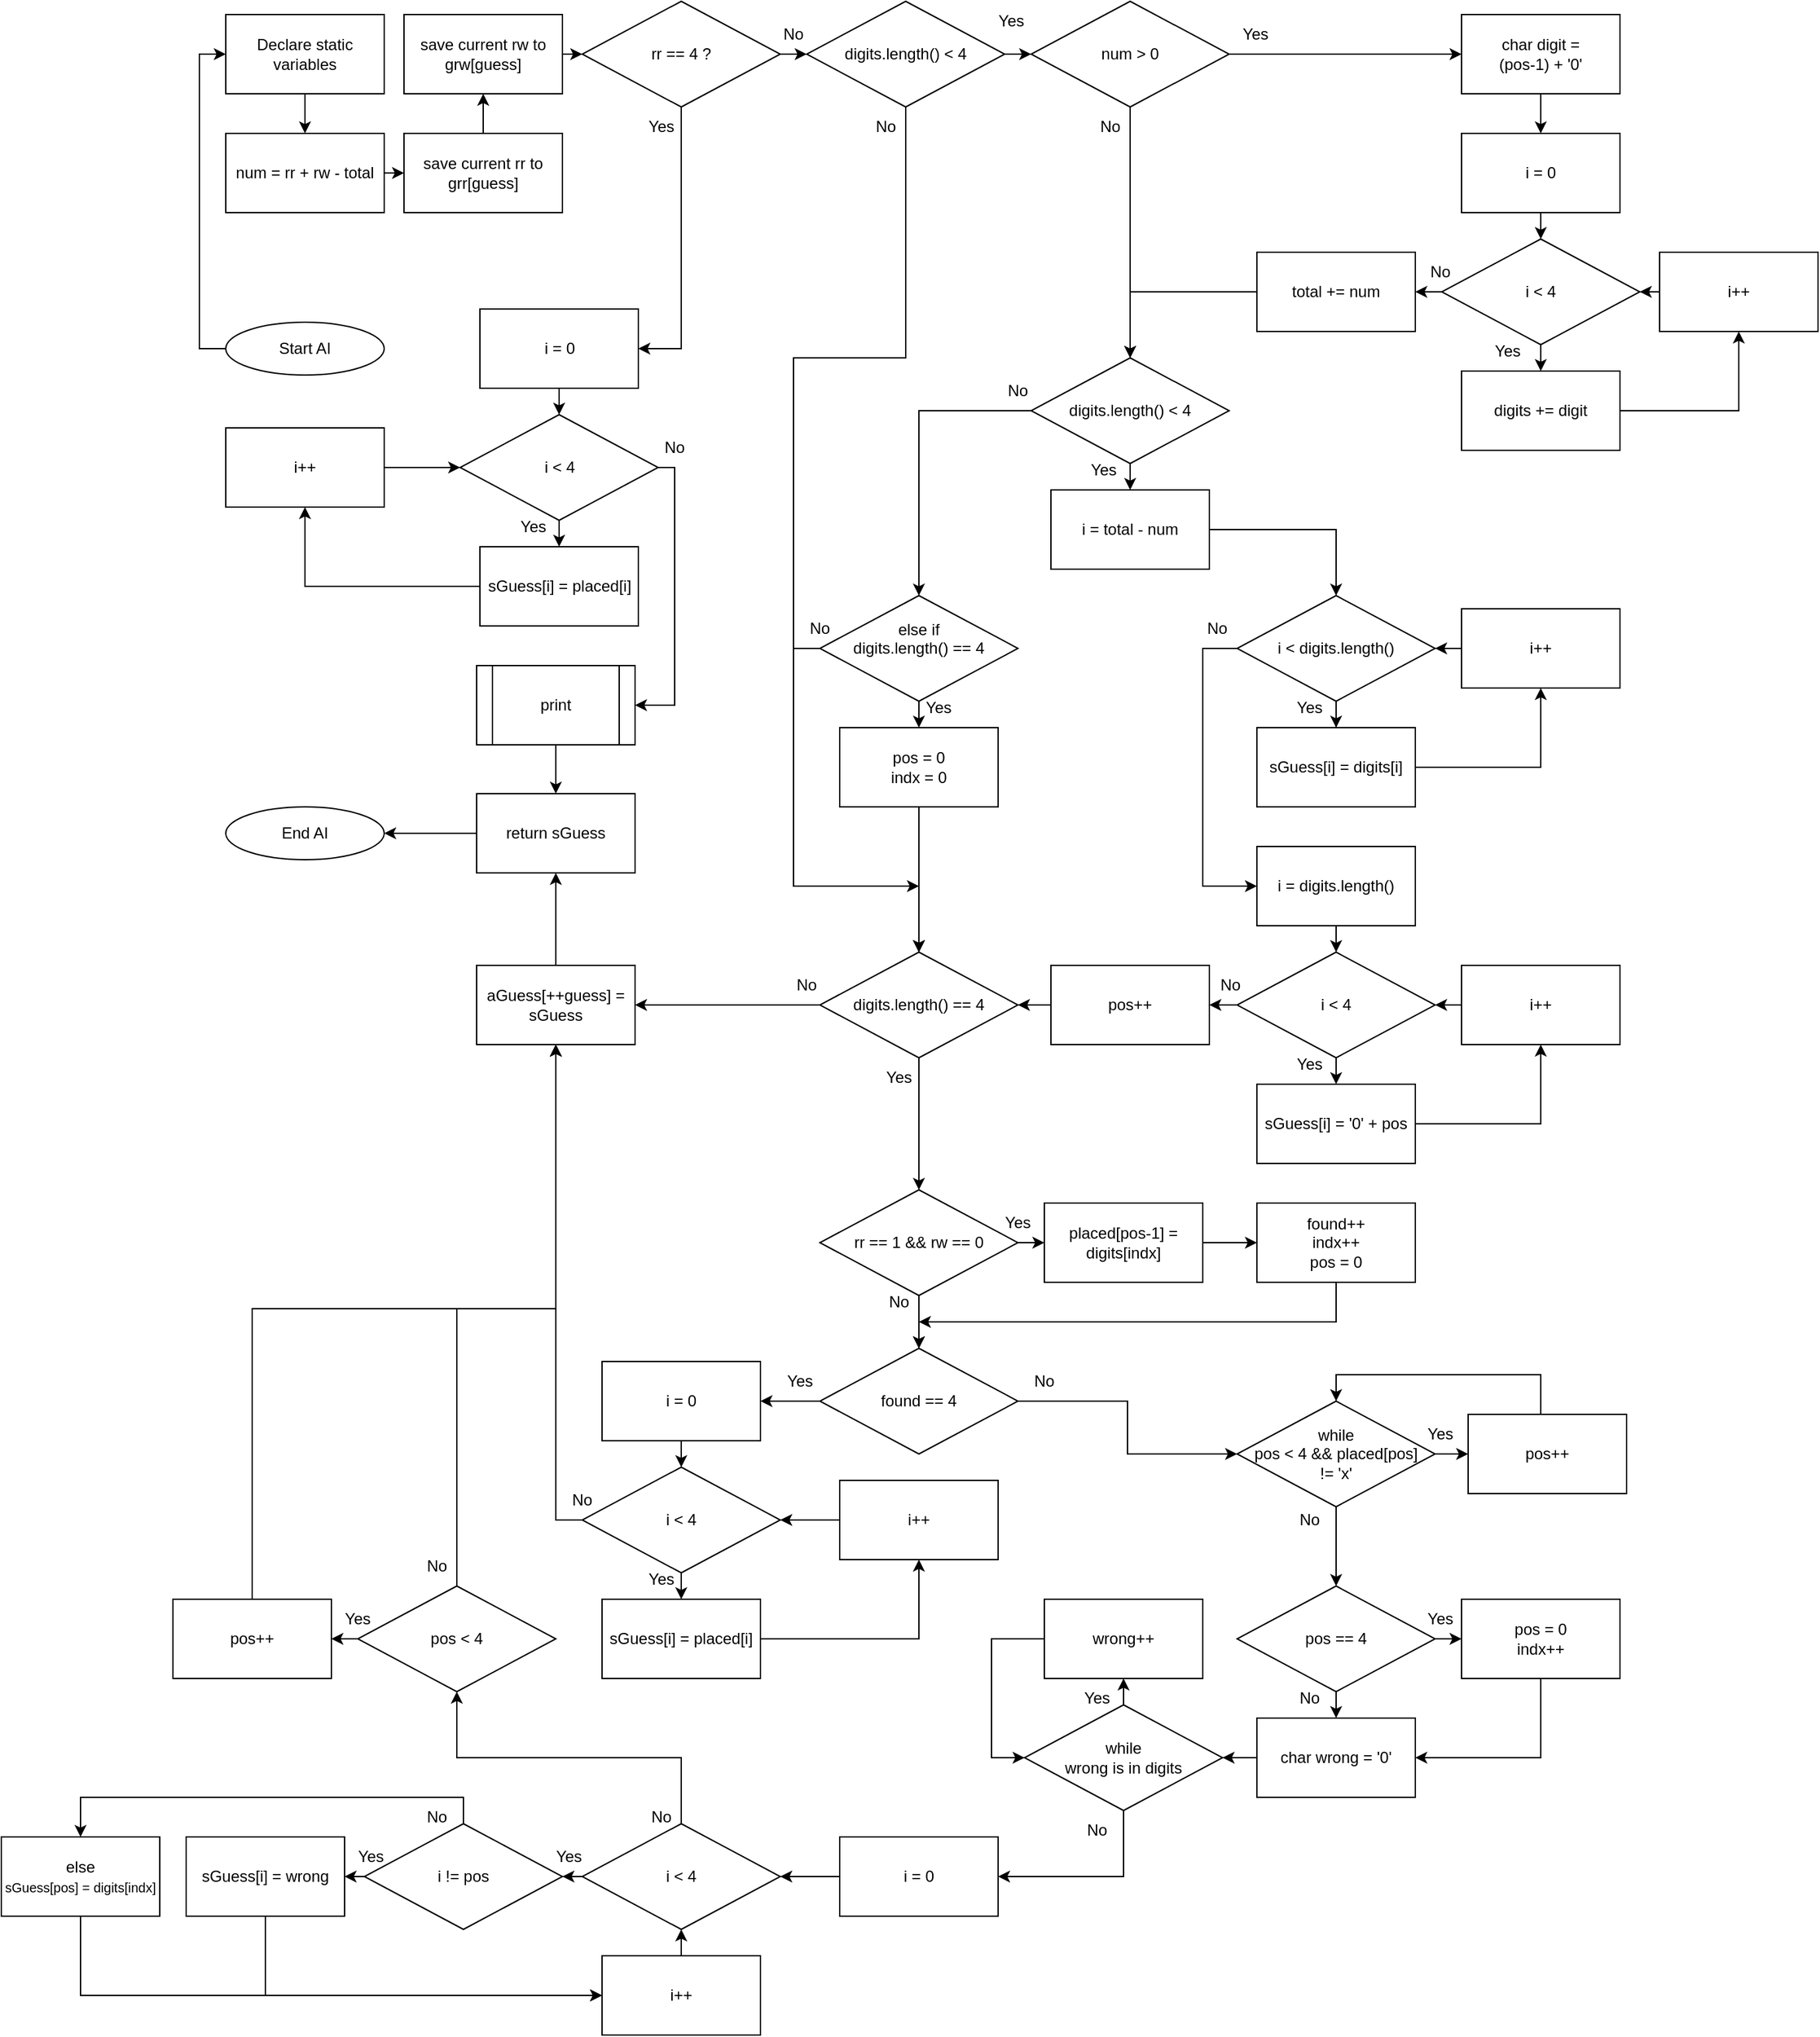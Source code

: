 <mxfile version="25.0.3">
  <diagram name="Page-1" id="b9E7jpier7gAhjvjJ9WV">
    <mxGraphModel dx="-1726" dy="1838" grid="1" gridSize="10" guides="1" tooltips="1" connect="1" arrows="1" fold="1" page="1" pageScale="1" pageWidth="850" pageHeight="1100" math="0" shadow="0">
      <root>
        <mxCell id="0" />
        <mxCell id="1" parent="0" />
        <mxCell id="MZrcCQdvljvRuOeF0CK3-1" value="" style="group" vertex="1" connectable="0" parent="1">
          <mxGeometry x="3430" y="-1070" width="1376" height="1540" as="geometry" />
        </mxCell>
        <mxCell id="MZrcCQdvljvRuOeF0CK3-2" style="edgeStyle=orthogonalEdgeStyle;rounded=0;orthogonalLoop=1;jettySize=auto;html=1;exitX=0.5;exitY=0;exitDx=0;exitDy=0;entryX=0.5;entryY=1;entryDx=0;entryDy=0;" edge="1" parent="MZrcCQdvljvRuOeF0CK3-1" source="MZrcCQdvljvRuOeF0CK3-3" target="MZrcCQdvljvRuOeF0CK3-19">
          <mxGeometry relative="1" as="geometry" />
        </mxCell>
        <mxCell id="MZrcCQdvljvRuOeF0CK3-3" value="save current rr to grr[guess]" style="rounded=0;whiteSpace=wrap;html=1;container=0;" vertex="1" parent="MZrcCQdvljvRuOeF0CK3-1">
          <mxGeometry x="305" y="100" width="120" height="60" as="geometry" />
        </mxCell>
        <mxCell id="MZrcCQdvljvRuOeF0CK3-4" style="edgeStyle=orthogonalEdgeStyle;rounded=0;orthogonalLoop=1;jettySize=auto;html=1;exitX=0;exitY=0.5;exitDx=0;exitDy=0;entryX=0;entryY=0.5;entryDx=0;entryDy=0;" edge="1" parent="MZrcCQdvljvRuOeF0CK3-1" source="MZrcCQdvljvRuOeF0CK3-5" target="MZrcCQdvljvRuOeF0CK3-7">
          <mxGeometry relative="1" as="geometry" />
        </mxCell>
        <mxCell id="MZrcCQdvljvRuOeF0CK3-5" value="Start AI" style="ellipse;whiteSpace=wrap;html=1;" vertex="1" parent="MZrcCQdvljvRuOeF0CK3-1">
          <mxGeometry x="170" y="243" width="120" height="40" as="geometry" />
        </mxCell>
        <mxCell id="MZrcCQdvljvRuOeF0CK3-6" style="edgeStyle=orthogonalEdgeStyle;rounded=0;orthogonalLoop=1;jettySize=auto;html=1;exitX=0.5;exitY=1;exitDx=0;exitDy=0;entryX=0.5;entryY=0;entryDx=0;entryDy=0;" edge="1" parent="MZrcCQdvljvRuOeF0CK3-1" source="MZrcCQdvljvRuOeF0CK3-7" target="MZrcCQdvljvRuOeF0CK3-33">
          <mxGeometry relative="1" as="geometry" />
        </mxCell>
        <mxCell id="MZrcCQdvljvRuOeF0CK3-7" value="Declare static variables" style="rounded=0;whiteSpace=wrap;html=1;container=0;" vertex="1" parent="MZrcCQdvljvRuOeF0CK3-1">
          <mxGeometry x="170" y="10" width="120" height="60" as="geometry" />
        </mxCell>
        <mxCell id="MZrcCQdvljvRuOeF0CK3-8" style="edgeStyle=orthogonalEdgeStyle;rounded=0;orthogonalLoop=1;jettySize=auto;html=1;exitX=1;exitY=0.5;exitDx=0;exitDy=0;entryX=0;entryY=0.5;entryDx=0;entryDy=0;" edge="1" parent="MZrcCQdvljvRuOeF0CK3-1" source="MZrcCQdvljvRuOeF0CK3-10" target="MZrcCQdvljvRuOeF0CK3-28">
          <mxGeometry relative="1" as="geometry" />
        </mxCell>
        <mxCell id="MZrcCQdvljvRuOeF0CK3-9" style="edgeStyle=orthogonalEdgeStyle;rounded=0;orthogonalLoop=1;jettySize=auto;html=1;exitX=0.5;exitY=1;exitDx=0;exitDy=0;entryX=1;entryY=0.5;entryDx=0;entryDy=0;" edge="1" parent="MZrcCQdvljvRuOeF0CK3-1" source="MZrcCQdvljvRuOeF0CK3-10" target="MZrcCQdvljvRuOeF0CK3-14">
          <mxGeometry relative="1" as="geometry" />
        </mxCell>
        <mxCell id="MZrcCQdvljvRuOeF0CK3-10" value="rr == 4 ?" style="rhombus;whiteSpace=wrap;html=1;" vertex="1" parent="MZrcCQdvljvRuOeF0CK3-1">
          <mxGeometry x="440" width="150" height="80" as="geometry" />
        </mxCell>
        <mxCell id="MZrcCQdvljvRuOeF0CK3-11" style="edgeStyle=orthogonalEdgeStyle;rounded=0;orthogonalLoop=1;jettySize=auto;html=1;exitX=1;exitY=0.5;exitDx=0;exitDy=0;entryX=0;entryY=0.5;entryDx=0;entryDy=0;" edge="1" parent="MZrcCQdvljvRuOeF0CK3-1" source="MZrcCQdvljvRuOeF0CK3-12" target="MZrcCQdvljvRuOeF0CK3-17">
          <mxGeometry relative="1" as="geometry" />
        </mxCell>
        <mxCell id="MZrcCQdvljvRuOeF0CK3-12" value="i++" style="rounded=0;whiteSpace=wrap;html=1;container=0;" vertex="1" parent="MZrcCQdvljvRuOeF0CK3-1">
          <mxGeometry x="170" y="323" width="120" height="60" as="geometry" />
        </mxCell>
        <mxCell id="MZrcCQdvljvRuOeF0CK3-13" style="edgeStyle=orthogonalEdgeStyle;rounded=0;orthogonalLoop=1;jettySize=auto;html=1;exitX=0.5;exitY=1;exitDx=0;exitDy=0;entryX=0.5;entryY=0;entryDx=0;entryDy=0;" edge="1" parent="MZrcCQdvljvRuOeF0CK3-1" source="MZrcCQdvljvRuOeF0CK3-14" target="MZrcCQdvljvRuOeF0CK3-17">
          <mxGeometry relative="1" as="geometry" />
        </mxCell>
        <mxCell id="MZrcCQdvljvRuOeF0CK3-14" value="i = 0" style="rounded=0;whiteSpace=wrap;html=1;container=0;" vertex="1" parent="MZrcCQdvljvRuOeF0CK3-1">
          <mxGeometry x="362.5" y="233" width="120" height="60" as="geometry" />
        </mxCell>
        <mxCell id="MZrcCQdvljvRuOeF0CK3-15" style="edgeStyle=orthogonalEdgeStyle;rounded=0;orthogonalLoop=1;jettySize=auto;html=1;exitX=0.5;exitY=1;exitDx=0;exitDy=0;entryX=0.5;entryY=0;entryDx=0;entryDy=0;" edge="1" parent="MZrcCQdvljvRuOeF0CK3-1" source="MZrcCQdvljvRuOeF0CK3-17" target="MZrcCQdvljvRuOeF0CK3-21">
          <mxGeometry relative="1" as="geometry" />
        </mxCell>
        <mxCell id="MZrcCQdvljvRuOeF0CK3-16" style="edgeStyle=orthogonalEdgeStyle;rounded=0;orthogonalLoop=1;jettySize=auto;html=1;exitX=1;exitY=0.5;exitDx=0;exitDy=0;entryX=1;entryY=0.5;entryDx=0;entryDy=0;" edge="1" parent="MZrcCQdvljvRuOeF0CK3-1" source="MZrcCQdvljvRuOeF0CK3-17" target="MZrcCQdvljvRuOeF0CK3-23">
          <mxGeometry relative="1" as="geometry">
            <Array as="points">
              <mxPoint x="510" y="353" />
              <mxPoint x="510" y="533" />
            </Array>
          </mxGeometry>
        </mxCell>
        <mxCell id="MZrcCQdvljvRuOeF0CK3-17" value="i &amp;lt; 4" style="rhombus;whiteSpace=wrap;html=1;" vertex="1" parent="MZrcCQdvljvRuOeF0CK3-1">
          <mxGeometry x="347.5" y="313" width="150" height="80" as="geometry" />
        </mxCell>
        <mxCell id="MZrcCQdvljvRuOeF0CK3-18" style="edgeStyle=orthogonalEdgeStyle;rounded=0;orthogonalLoop=1;jettySize=auto;html=1;exitX=1;exitY=0.5;exitDx=0;exitDy=0;entryX=0;entryY=0.5;entryDx=0;entryDy=0;" edge="1" parent="MZrcCQdvljvRuOeF0CK3-1" source="MZrcCQdvljvRuOeF0CK3-19" target="MZrcCQdvljvRuOeF0CK3-10">
          <mxGeometry relative="1" as="geometry" />
        </mxCell>
        <mxCell id="MZrcCQdvljvRuOeF0CK3-19" value="save current rw to grw[guess]" style="rounded=0;whiteSpace=wrap;html=1;container=0;" vertex="1" parent="MZrcCQdvljvRuOeF0CK3-1">
          <mxGeometry x="305" y="10" width="120" height="60" as="geometry" />
        </mxCell>
        <mxCell id="MZrcCQdvljvRuOeF0CK3-20" style="edgeStyle=orthogonalEdgeStyle;rounded=0;orthogonalLoop=1;jettySize=auto;html=1;exitX=0;exitY=0.5;exitDx=0;exitDy=0;entryX=0.5;entryY=1;entryDx=0;entryDy=0;" edge="1" parent="MZrcCQdvljvRuOeF0CK3-1" source="MZrcCQdvljvRuOeF0CK3-21" target="MZrcCQdvljvRuOeF0CK3-12">
          <mxGeometry relative="1" as="geometry" />
        </mxCell>
        <mxCell id="MZrcCQdvljvRuOeF0CK3-21" value="sGuess[i] = placed[i]" style="rounded=0;whiteSpace=wrap;html=1;container=0;" vertex="1" parent="MZrcCQdvljvRuOeF0CK3-1">
          <mxGeometry x="362.5" y="413" width="120" height="60" as="geometry" />
        </mxCell>
        <mxCell id="MZrcCQdvljvRuOeF0CK3-22" style="edgeStyle=orthogonalEdgeStyle;rounded=0;orthogonalLoop=1;jettySize=auto;html=1;exitX=0.5;exitY=1;exitDx=0;exitDy=0;entryX=0.5;entryY=0;entryDx=0;entryDy=0;" edge="1" parent="MZrcCQdvljvRuOeF0CK3-1" source="MZrcCQdvljvRuOeF0CK3-23" target="MZrcCQdvljvRuOeF0CK3-25">
          <mxGeometry relative="1" as="geometry" />
        </mxCell>
        <mxCell id="MZrcCQdvljvRuOeF0CK3-23" value="print" style="shape=process;whiteSpace=wrap;html=1;backgroundOutline=1;" vertex="1" parent="MZrcCQdvljvRuOeF0CK3-1">
          <mxGeometry x="360" y="503" width="120" height="60" as="geometry" />
        </mxCell>
        <mxCell id="MZrcCQdvljvRuOeF0CK3-24" style="edgeStyle=orthogonalEdgeStyle;rounded=0;orthogonalLoop=1;jettySize=auto;html=1;exitX=0;exitY=0.5;exitDx=0;exitDy=0;entryX=1;entryY=0.5;entryDx=0;entryDy=0;" edge="1" parent="MZrcCQdvljvRuOeF0CK3-1" source="MZrcCQdvljvRuOeF0CK3-25" target="MZrcCQdvljvRuOeF0CK3-145">
          <mxGeometry relative="1" as="geometry" />
        </mxCell>
        <mxCell id="MZrcCQdvljvRuOeF0CK3-25" value="return sGuess" style="rounded=0;whiteSpace=wrap;html=1;container=0;" vertex="1" parent="MZrcCQdvljvRuOeF0CK3-1">
          <mxGeometry x="360" y="600" width="120" height="60" as="geometry" />
        </mxCell>
        <mxCell id="MZrcCQdvljvRuOeF0CK3-26" style="edgeStyle=orthogonalEdgeStyle;rounded=0;orthogonalLoop=1;jettySize=auto;html=1;exitX=1;exitY=0.5;exitDx=0;exitDy=0;entryX=0;entryY=0.5;entryDx=0;entryDy=0;" edge="1" parent="MZrcCQdvljvRuOeF0CK3-1" source="MZrcCQdvljvRuOeF0CK3-28" target="MZrcCQdvljvRuOeF0CK3-31">
          <mxGeometry relative="1" as="geometry" />
        </mxCell>
        <mxCell id="MZrcCQdvljvRuOeF0CK3-27" style="edgeStyle=orthogonalEdgeStyle;rounded=0;orthogonalLoop=1;jettySize=auto;html=1;exitX=0.5;exitY=1;exitDx=0;exitDy=0;entryX=0.5;entryY=0;entryDx=0;entryDy=0;" edge="1" parent="MZrcCQdvljvRuOeF0CK3-1" source="MZrcCQdvljvRuOeF0CK3-28" target="MZrcCQdvljvRuOeF0CK3-47">
          <mxGeometry relative="1" as="geometry">
            <mxPoint x="700" y="670" as="targetPoint" />
            <Array as="points">
              <mxPoint x="685" y="270" />
              <mxPoint x="600" y="270" />
              <mxPoint x="600" y="670" />
              <mxPoint x="695" y="670" />
            </Array>
          </mxGeometry>
        </mxCell>
        <mxCell id="MZrcCQdvljvRuOeF0CK3-28" value="&lt;span style=&quot;background-color: initial;&quot;&gt;digits.length() &amp;lt; 4&lt;/span&gt;" style="rhombus;whiteSpace=wrap;html=1;" vertex="1" parent="MZrcCQdvljvRuOeF0CK3-1">
          <mxGeometry x="610" width="150" height="80" as="geometry" />
        </mxCell>
        <mxCell id="MZrcCQdvljvRuOeF0CK3-29" style="edgeStyle=orthogonalEdgeStyle;rounded=0;orthogonalLoop=1;jettySize=auto;html=1;exitX=1;exitY=0.5;exitDx=0;exitDy=0;entryX=0;entryY=0.5;entryDx=0;entryDy=0;" edge="1" parent="MZrcCQdvljvRuOeF0CK3-1" source="MZrcCQdvljvRuOeF0CK3-31" target="MZrcCQdvljvRuOeF0CK3-35">
          <mxGeometry relative="1" as="geometry" />
        </mxCell>
        <mxCell id="MZrcCQdvljvRuOeF0CK3-30" style="edgeStyle=orthogonalEdgeStyle;rounded=0;orthogonalLoop=1;jettySize=auto;html=1;exitX=0.5;exitY=1;exitDx=0;exitDy=0;" edge="1" parent="MZrcCQdvljvRuOeF0CK3-1" source="MZrcCQdvljvRuOeF0CK3-31">
          <mxGeometry relative="1" as="geometry">
            <mxPoint x="855" y="270" as="targetPoint" />
          </mxGeometry>
        </mxCell>
        <mxCell id="MZrcCQdvljvRuOeF0CK3-31" value="&lt;span style=&quot;background-color: initial;&quot;&gt;num &amp;gt; 0&lt;/span&gt;" style="rhombus;whiteSpace=wrap;html=1;" vertex="1" parent="MZrcCQdvljvRuOeF0CK3-1">
          <mxGeometry x="780" width="150" height="80" as="geometry" />
        </mxCell>
        <mxCell id="MZrcCQdvljvRuOeF0CK3-32" style="edgeStyle=orthogonalEdgeStyle;rounded=0;orthogonalLoop=1;jettySize=auto;html=1;exitX=1;exitY=0.5;exitDx=0;exitDy=0;entryX=0;entryY=0.5;entryDx=0;entryDy=0;" edge="1" parent="MZrcCQdvljvRuOeF0CK3-1" source="MZrcCQdvljvRuOeF0CK3-33" target="MZrcCQdvljvRuOeF0CK3-3">
          <mxGeometry relative="1" as="geometry" />
        </mxCell>
        <mxCell id="MZrcCQdvljvRuOeF0CK3-33" value="num = rr + rw - total" style="rounded=0;whiteSpace=wrap;html=1;container=0;" vertex="1" parent="MZrcCQdvljvRuOeF0CK3-1">
          <mxGeometry x="170" y="100" width="120" height="60" as="geometry" />
        </mxCell>
        <mxCell id="MZrcCQdvljvRuOeF0CK3-34" style="edgeStyle=orthogonalEdgeStyle;rounded=0;orthogonalLoop=1;jettySize=auto;html=1;exitX=0.5;exitY=1;exitDx=0;exitDy=0;entryX=0.5;entryY=0;entryDx=0;entryDy=0;" edge="1" parent="MZrcCQdvljvRuOeF0CK3-1" source="MZrcCQdvljvRuOeF0CK3-35" target="MZrcCQdvljvRuOeF0CK3-37">
          <mxGeometry relative="1" as="geometry" />
        </mxCell>
        <mxCell id="MZrcCQdvljvRuOeF0CK3-35" value="char digit =&lt;div&gt;(pos-1) + &#39;0&#39;&lt;/div&gt;" style="rounded=0;whiteSpace=wrap;html=1;container=0;" vertex="1" parent="MZrcCQdvljvRuOeF0CK3-1">
          <mxGeometry x="1106" y="10" width="120" height="60" as="geometry" />
        </mxCell>
        <mxCell id="MZrcCQdvljvRuOeF0CK3-36" style="edgeStyle=orthogonalEdgeStyle;rounded=0;orthogonalLoop=1;jettySize=auto;html=1;exitX=0.5;exitY=1;exitDx=0;exitDy=0;entryX=0.5;entryY=0;entryDx=0;entryDy=0;" edge="1" parent="MZrcCQdvljvRuOeF0CK3-1" source="MZrcCQdvljvRuOeF0CK3-37" target="MZrcCQdvljvRuOeF0CK3-40">
          <mxGeometry relative="1" as="geometry" />
        </mxCell>
        <mxCell id="MZrcCQdvljvRuOeF0CK3-37" value="i = 0" style="rounded=0;whiteSpace=wrap;html=1;container=0;" vertex="1" parent="MZrcCQdvljvRuOeF0CK3-1">
          <mxGeometry x="1106" y="100" width="120" height="60" as="geometry" />
        </mxCell>
        <mxCell id="MZrcCQdvljvRuOeF0CK3-38" style="edgeStyle=orthogonalEdgeStyle;rounded=0;orthogonalLoop=1;jettySize=auto;html=1;exitX=0;exitY=0.5;exitDx=0;exitDy=0;entryX=1;entryY=0.5;entryDx=0;entryDy=0;" edge="1" parent="MZrcCQdvljvRuOeF0CK3-1" source="MZrcCQdvljvRuOeF0CK3-40" target="MZrcCQdvljvRuOeF0CK3-53">
          <mxGeometry relative="1" as="geometry" />
        </mxCell>
        <mxCell id="MZrcCQdvljvRuOeF0CK3-39" style="edgeStyle=orthogonalEdgeStyle;rounded=0;orthogonalLoop=1;jettySize=auto;html=1;exitX=0.5;exitY=1;exitDx=0;exitDy=0;entryX=0.5;entryY=0;entryDx=0;entryDy=0;" edge="1" parent="MZrcCQdvljvRuOeF0CK3-1" source="MZrcCQdvljvRuOeF0CK3-40" target="MZrcCQdvljvRuOeF0CK3-42">
          <mxGeometry relative="1" as="geometry" />
        </mxCell>
        <mxCell id="MZrcCQdvljvRuOeF0CK3-40" value="i &amp;lt; 4" style="rhombus;whiteSpace=wrap;html=1;" vertex="1" parent="MZrcCQdvljvRuOeF0CK3-1">
          <mxGeometry x="1091" y="180" width="150" height="80" as="geometry" />
        </mxCell>
        <mxCell id="MZrcCQdvljvRuOeF0CK3-41" style="edgeStyle=orthogonalEdgeStyle;rounded=0;orthogonalLoop=1;jettySize=auto;html=1;exitX=1;exitY=0.5;exitDx=0;exitDy=0;entryX=0.5;entryY=1;entryDx=0;entryDy=0;" edge="1" parent="MZrcCQdvljvRuOeF0CK3-1" source="MZrcCQdvljvRuOeF0CK3-42" target="MZrcCQdvljvRuOeF0CK3-44">
          <mxGeometry relative="1" as="geometry" />
        </mxCell>
        <mxCell id="MZrcCQdvljvRuOeF0CK3-42" value="digits += digit" style="rounded=0;whiteSpace=wrap;html=1;container=0;" vertex="1" parent="MZrcCQdvljvRuOeF0CK3-1">
          <mxGeometry x="1106" y="280" width="120" height="60" as="geometry" />
        </mxCell>
        <mxCell id="MZrcCQdvljvRuOeF0CK3-43" style="edgeStyle=orthogonalEdgeStyle;rounded=0;orthogonalLoop=1;jettySize=auto;html=1;exitX=0;exitY=0.5;exitDx=0;exitDy=0;entryX=1;entryY=0.5;entryDx=0;entryDy=0;" edge="1" parent="MZrcCQdvljvRuOeF0CK3-1" source="MZrcCQdvljvRuOeF0CK3-44" target="MZrcCQdvljvRuOeF0CK3-40">
          <mxGeometry relative="1" as="geometry" />
        </mxCell>
        <mxCell id="MZrcCQdvljvRuOeF0CK3-44" value="i++" style="rounded=0;whiteSpace=wrap;html=1;container=0;" vertex="1" parent="MZrcCQdvljvRuOeF0CK3-1">
          <mxGeometry x="1256" y="190" width="120" height="60" as="geometry" />
        </mxCell>
        <mxCell id="MZrcCQdvljvRuOeF0CK3-45" style="edgeStyle=orthogonalEdgeStyle;rounded=0;orthogonalLoop=1;jettySize=auto;html=1;exitX=0.5;exitY=1;exitDx=0;exitDy=0;entryX=0.5;entryY=0;entryDx=0;entryDy=0;" edge="1" parent="MZrcCQdvljvRuOeF0CK3-1" source="MZrcCQdvljvRuOeF0CK3-47" target="MZrcCQdvljvRuOeF0CK3-84">
          <mxGeometry relative="1" as="geometry" />
        </mxCell>
        <mxCell id="MZrcCQdvljvRuOeF0CK3-46" style="edgeStyle=orthogonalEdgeStyle;rounded=0;orthogonalLoop=1;jettySize=auto;html=1;exitX=0;exitY=0.5;exitDx=0;exitDy=0;entryX=1;entryY=0.5;entryDx=0;entryDy=0;" edge="1" parent="MZrcCQdvljvRuOeF0CK3-1" source="MZrcCQdvljvRuOeF0CK3-47" target="MZrcCQdvljvRuOeF0CK3-136">
          <mxGeometry relative="1" as="geometry" />
        </mxCell>
        <mxCell id="MZrcCQdvljvRuOeF0CK3-47" value="&lt;span style=&quot;background-color: initial;&quot;&gt;digits.length() == 4&lt;/span&gt;" style="rhombus;whiteSpace=wrap;html=1;" vertex="1" parent="MZrcCQdvljvRuOeF0CK3-1">
          <mxGeometry x="620" y="720" width="150" height="80" as="geometry" />
        </mxCell>
        <mxCell id="MZrcCQdvljvRuOeF0CK3-48" value="Yes" style="text;html=1;strokeColor=none;fillColor=none;align=center;verticalAlign=middle;whiteSpace=wrap;rounded=0;container=0;" vertex="1" parent="MZrcCQdvljvRuOeF0CK3-1">
          <mxGeometry x="372.5" y="383" width="60" height="30" as="geometry" />
        </mxCell>
        <mxCell id="MZrcCQdvljvRuOeF0CK3-49" value="Yes" style="text;html=1;strokeColor=none;fillColor=none;align=center;verticalAlign=middle;whiteSpace=wrap;rounded=0;container=0;" vertex="1" parent="MZrcCQdvljvRuOeF0CK3-1">
          <mxGeometry x="470" y="80" width="60" height="30" as="geometry" />
        </mxCell>
        <mxCell id="MZrcCQdvljvRuOeF0CK3-50" value="Yes" style="text;html=1;strokeColor=none;fillColor=none;align=center;verticalAlign=middle;whiteSpace=wrap;rounded=0;container=0;" vertex="1" parent="MZrcCQdvljvRuOeF0CK3-1">
          <mxGeometry x="735" width="60" height="30" as="geometry" />
        </mxCell>
        <mxCell id="MZrcCQdvljvRuOeF0CK3-51" value="Yes" style="text;html=1;strokeColor=none;fillColor=none;align=center;verticalAlign=middle;whiteSpace=wrap;rounded=0;container=0;" vertex="1" parent="MZrcCQdvljvRuOeF0CK3-1">
          <mxGeometry x="1111" y="250" width="60" height="30" as="geometry" />
        </mxCell>
        <mxCell id="MZrcCQdvljvRuOeF0CK3-52" style="edgeStyle=orthogonalEdgeStyle;rounded=0;orthogonalLoop=1;jettySize=auto;html=1;exitX=0;exitY=0.5;exitDx=0;exitDy=0;entryX=0.5;entryY=0;entryDx=0;entryDy=0;" edge="1" parent="MZrcCQdvljvRuOeF0CK3-1" source="MZrcCQdvljvRuOeF0CK3-53" target="MZrcCQdvljvRuOeF0CK3-56">
          <mxGeometry relative="1" as="geometry" />
        </mxCell>
        <mxCell id="MZrcCQdvljvRuOeF0CK3-53" value="total += num" style="rounded=0;whiteSpace=wrap;html=1;container=0;" vertex="1" parent="MZrcCQdvljvRuOeF0CK3-1">
          <mxGeometry x="951" y="190" width="120" height="60" as="geometry" />
        </mxCell>
        <mxCell id="MZrcCQdvljvRuOeF0CK3-54" style="edgeStyle=orthogonalEdgeStyle;rounded=0;orthogonalLoop=1;jettySize=auto;html=1;exitX=0.5;exitY=1;exitDx=0;exitDy=0;entryX=0.5;entryY=0;entryDx=0;entryDy=0;" edge="1" parent="MZrcCQdvljvRuOeF0CK3-1" source="MZrcCQdvljvRuOeF0CK3-56" target="MZrcCQdvljvRuOeF0CK3-58">
          <mxGeometry relative="1" as="geometry" />
        </mxCell>
        <mxCell id="MZrcCQdvljvRuOeF0CK3-55" style="edgeStyle=orthogonalEdgeStyle;rounded=0;orthogonalLoop=1;jettySize=auto;html=1;exitX=0;exitY=0.5;exitDx=0;exitDy=0;entryX=0.5;entryY=0;entryDx=0;entryDy=0;" edge="1" parent="MZrcCQdvljvRuOeF0CK3-1" source="MZrcCQdvljvRuOeF0CK3-56" target="MZrcCQdvljvRuOeF0CK3-79">
          <mxGeometry relative="1" as="geometry">
            <mxPoint x="610" y="680" as="targetPoint" />
          </mxGeometry>
        </mxCell>
        <mxCell id="MZrcCQdvljvRuOeF0CK3-56" value="&lt;span style=&quot;background-color: initial;&quot;&gt;digits.length() &amp;lt; 4&lt;/span&gt;" style="rhombus;whiteSpace=wrap;html=1;" vertex="1" parent="MZrcCQdvljvRuOeF0CK3-1">
          <mxGeometry x="780" y="270" width="150" height="80" as="geometry" />
        </mxCell>
        <mxCell id="MZrcCQdvljvRuOeF0CK3-57" style="edgeStyle=orthogonalEdgeStyle;rounded=0;orthogonalLoop=1;jettySize=auto;html=1;exitX=1;exitY=0.5;exitDx=0;exitDy=0;entryX=0.5;entryY=0;entryDx=0;entryDy=0;" edge="1" parent="MZrcCQdvljvRuOeF0CK3-1" source="MZrcCQdvljvRuOeF0CK3-58" target="MZrcCQdvljvRuOeF0CK3-61">
          <mxGeometry relative="1" as="geometry" />
        </mxCell>
        <mxCell id="MZrcCQdvljvRuOeF0CK3-58" value="i = total - num" style="rounded=0;whiteSpace=wrap;html=1;container=0;" vertex="1" parent="MZrcCQdvljvRuOeF0CK3-1">
          <mxGeometry x="795" y="370" width="120" height="60" as="geometry" />
        </mxCell>
        <mxCell id="MZrcCQdvljvRuOeF0CK3-59" style="edgeStyle=orthogonalEdgeStyle;rounded=0;orthogonalLoop=1;jettySize=auto;html=1;exitX=0.5;exitY=1;exitDx=0;exitDy=0;" edge="1" parent="MZrcCQdvljvRuOeF0CK3-1" source="MZrcCQdvljvRuOeF0CK3-61" target="MZrcCQdvljvRuOeF0CK3-65">
          <mxGeometry relative="1" as="geometry" />
        </mxCell>
        <mxCell id="MZrcCQdvljvRuOeF0CK3-60" style="edgeStyle=orthogonalEdgeStyle;rounded=0;orthogonalLoop=1;jettySize=auto;html=1;exitX=0;exitY=0.5;exitDx=0;exitDy=0;entryX=0;entryY=0.5;entryDx=0;entryDy=0;" edge="1" parent="MZrcCQdvljvRuOeF0CK3-1" source="MZrcCQdvljvRuOeF0CK3-61" target="MZrcCQdvljvRuOeF0CK3-67">
          <mxGeometry relative="1" as="geometry">
            <mxPoint x="905" y="650" as="targetPoint" />
            <Array as="points">
              <mxPoint x="910" y="490" />
              <mxPoint x="910" y="670" />
            </Array>
          </mxGeometry>
        </mxCell>
        <mxCell id="MZrcCQdvljvRuOeF0CK3-61" value="i &amp;lt; digits.length()" style="rhombus;whiteSpace=wrap;html=1;" vertex="1" parent="MZrcCQdvljvRuOeF0CK3-1">
          <mxGeometry x="936" y="450" width="150" height="80" as="geometry" />
        </mxCell>
        <mxCell id="MZrcCQdvljvRuOeF0CK3-62" style="edgeStyle=orthogonalEdgeStyle;rounded=0;orthogonalLoop=1;jettySize=auto;html=1;exitX=0;exitY=0.5;exitDx=0;exitDy=0;entryX=1;entryY=0.5;entryDx=0;entryDy=0;" edge="1" parent="MZrcCQdvljvRuOeF0CK3-1" source="MZrcCQdvljvRuOeF0CK3-63" target="MZrcCQdvljvRuOeF0CK3-61">
          <mxGeometry relative="1" as="geometry" />
        </mxCell>
        <mxCell id="MZrcCQdvljvRuOeF0CK3-63" value="i++" style="rounded=0;whiteSpace=wrap;html=1;container=0;" vertex="1" parent="MZrcCQdvljvRuOeF0CK3-1">
          <mxGeometry x="1106" y="460" width="120" height="60" as="geometry" />
        </mxCell>
        <mxCell id="MZrcCQdvljvRuOeF0CK3-64" style="edgeStyle=orthogonalEdgeStyle;rounded=0;orthogonalLoop=1;jettySize=auto;html=1;exitX=1;exitY=0.5;exitDx=0;exitDy=0;entryX=0.5;entryY=1;entryDx=0;entryDy=0;" edge="1" parent="MZrcCQdvljvRuOeF0CK3-1" source="MZrcCQdvljvRuOeF0CK3-65" target="MZrcCQdvljvRuOeF0CK3-63">
          <mxGeometry relative="1" as="geometry" />
        </mxCell>
        <mxCell id="MZrcCQdvljvRuOeF0CK3-65" value="sGuess[i] = digits[i]" style="rounded=0;whiteSpace=wrap;html=1;container=0;" vertex="1" parent="MZrcCQdvljvRuOeF0CK3-1">
          <mxGeometry x="951" y="550" width="120" height="60" as="geometry" />
        </mxCell>
        <mxCell id="MZrcCQdvljvRuOeF0CK3-66" style="edgeStyle=orthogonalEdgeStyle;rounded=0;orthogonalLoop=1;jettySize=auto;html=1;exitX=0.5;exitY=1;exitDx=0;exitDy=0;entryX=0.5;entryY=0;entryDx=0;entryDy=0;" edge="1" parent="MZrcCQdvljvRuOeF0CK3-1" source="MZrcCQdvljvRuOeF0CK3-67" target="MZrcCQdvljvRuOeF0CK3-70">
          <mxGeometry relative="1" as="geometry" />
        </mxCell>
        <mxCell id="MZrcCQdvljvRuOeF0CK3-67" value="i = digits.length()" style="rounded=0;whiteSpace=wrap;html=1;container=0;" vertex="1" parent="MZrcCQdvljvRuOeF0CK3-1">
          <mxGeometry x="951" y="640" width="120" height="60" as="geometry" />
        </mxCell>
        <mxCell id="MZrcCQdvljvRuOeF0CK3-68" style="edgeStyle=orthogonalEdgeStyle;rounded=0;orthogonalLoop=1;jettySize=auto;html=1;exitX=0.5;exitY=1;exitDx=0;exitDy=0;entryX=0.5;entryY=0;entryDx=0;entryDy=0;" edge="1" parent="MZrcCQdvljvRuOeF0CK3-1" source="MZrcCQdvljvRuOeF0CK3-70" target="MZrcCQdvljvRuOeF0CK3-72">
          <mxGeometry relative="1" as="geometry" />
        </mxCell>
        <mxCell id="MZrcCQdvljvRuOeF0CK3-69" style="edgeStyle=orthogonalEdgeStyle;rounded=0;orthogonalLoop=1;jettySize=auto;html=1;exitX=0;exitY=0.5;exitDx=0;exitDy=0;entryX=1;entryY=0.5;entryDx=0;entryDy=0;" edge="1" parent="MZrcCQdvljvRuOeF0CK3-1" source="MZrcCQdvljvRuOeF0CK3-70" target="MZrcCQdvljvRuOeF0CK3-76">
          <mxGeometry relative="1" as="geometry" />
        </mxCell>
        <mxCell id="MZrcCQdvljvRuOeF0CK3-70" value="i &amp;lt; 4" style="rhombus;whiteSpace=wrap;html=1;" vertex="1" parent="MZrcCQdvljvRuOeF0CK3-1">
          <mxGeometry x="936" y="720" width="150" height="80" as="geometry" />
        </mxCell>
        <mxCell id="MZrcCQdvljvRuOeF0CK3-71" style="edgeStyle=orthogonalEdgeStyle;rounded=0;orthogonalLoop=1;jettySize=auto;html=1;exitX=1;exitY=0.5;exitDx=0;exitDy=0;entryX=0.5;entryY=1;entryDx=0;entryDy=0;" edge="1" parent="MZrcCQdvljvRuOeF0CK3-1" source="MZrcCQdvljvRuOeF0CK3-72" target="MZrcCQdvljvRuOeF0CK3-74">
          <mxGeometry relative="1" as="geometry" />
        </mxCell>
        <mxCell id="MZrcCQdvljvRuOeF0CK3-72" value="sGuess[i] = &#39;0&#39; + pos" style="rounded=0;whiteSpace=wrap;html=1;container=0;" vertex="1" parent="MZrcCQdvljvRuOeF0CK3-1">
          <mxGeometry x="951" y="820" width="120" height="60" as="geometry" />
        </mxCell>
        <mxCell id="MZrcCQdvljvRuOeF0CK3-73" style="edgeStyle=orthogonalEdgeStyle;rounded=0;orthogonalLoop=1;jettySize=auto;html=1;exitX=0;exitY=0.5;exitDx=0;exitDy=0;entryX=1;entryY=0.5;entryDx=0;entryDy=0;" edge="1" parent="MZrcCQdvljvRuOeF0CK3-1" source="MZrcCQdvljvRuOeF0CK3-74" target="MZrcCQdvljvRuOeF0CK3-70">
          <mxGeometry relative="1" as="geometry" />
        </mxCell>
        <mxCell id="MZrcCQdvljvRuOeF0CK3-74" value="i++" style="rounded=0;whiteSpace=wrap;html=1;container=0;" vertex="1" parent="MZrcCQdvljvRuOeF0CK3-1">
          <mxGeometry x="1106" y="730" width="120" height="60" as="geometry" />
        </mxCell>
        <mxCell id="MZrcCQdvljvRuOeF0CK3-75" style="edgeStyle=orthogonalEdgeStyle;rounded=0;orthogonalLoop=1;jettySize=auto;html=1;exitX=0;exitY=0.5;exitDx=0;exitDy=0;entryX=1;entryY=0.5;entryDx=0;entryDy=0;" edge="1" parent="MZrcCQdvljvRuOeF0CK3-1" source="MZrcCQdvljvRuOeF0CK3-76" target="MZrcCQdvljvRuOeF0CK3-47">
          <mxGeometry relative="1" as="geometry" />
        </mxCell>
        <mxCell id="MZrcCQdvljvRuOeF0CK3-76" value="pos++" style="rounded=0;whiteSpace=wrap;html=1;container=0;" vertex="1" parent="MZrcCQdvljvRuOeF0CK3-1">
          <mxGeometry x="795" y="730" width="120" height="60" as="geometry" />
        </mxCell>
        <mxCell id="MZrcCQdvljvRuOeF0CK3-77" style="edgeStyle=orthogonalEdgeStyle;rounded=0;orthogonalLoop=1;jettySize=auto;html=1;exitX=0.5;exitY=1;exitDx=0;exitDy=0;entryX=0.5;entryY=0;entryDx=0;entryDy=0;" edge="1" parent="MZrcCQdvljvRuOeF0CK3-1" source="MZrcCQdvljvRuOeF0CK3-79" target="MZrcCQdvljvRuOeF0CK3-81">
          <mxGeometry relative="1" as="geometry" />
        </mxCell>
        <mxCell id="MZrcCQdvljvRuOeF0CK3-78" style="edgeStyle=orthogonalEdgeStyle;rounded=0;orthogonalLoop=1;jettySize=auto;html=1;exitX=0;exitY=0.5;exitDx=0;exitDy=0;entryX=0.5;entryY=0;entryDx=0;entryDy=0;" edge="1" parent="MZrcCQdvljvRuOeF0CK3-1" source="MZrcCQdvljvRuOeF0CK3-79" target="MZrcCQdvljvRuOeF0CK3-47">
          <mxGeometry relative="1" as="geometry">
            <Array as="points">
              <mxPoint x="600" y="490" />
              <mxPoint x="600" y="670" />
              <mxPoint x="695" y="670" />
            </Array>
          </mxGeometry>
        </mxCell>
        <mxCell id="MZrcCQdvljvRuOeF0CK3-79" value="&lt;span style=&quot;background-color: initial;&quot;&gt;else if&lt;/span&gt;&lt;div&gt;&lt;span style=&quot;background-color: initial;&quot;&gt;digits.length() == 4&lt;/span&gt;&lt;/div&gt;&lt;div&gt;&lt;span style=&quot;background-color: initial;&quot;&gt;&lt;br&gt;&lt;/span&gt;&lt;/div&gt;" style="rhombus;whiteSpace=wrap;html=1;" vertex="1" parent="MZrcCQdvljvRuOeF0CK3-1">
          <mxGeometry x="620" y="450" width="150" height="80" as="geometry" />
        </mxCell>
        <mxCell id="MZrcCQdvljvRuOeF0CK3-80" style="edgeStyle=orthogonalEdgeStyle;rounded=0;orthogonalLoop=1;jettySize=auto;html=1;exitX=0.5;exitY=1;exitDx=0;exitDy=0;entryX=0.5;entryY=0;entryDx=0;entryDy=0;" edge="1" parent="MZrcCQdvljvRuOeF0CK3-1" source="MZrcCQdvljvRuOeF0CK3-81" target="MZrcCQdvljvRuOeF0CK3-47">
          <mxGeometry relative="1" as="geometry">
            <mxPoint x="695" y="890" as="targetPoint" />
          </mxGeometry>
        </mxCell>
        <mxCell id="MZrcCQdvljvRuOeF0CK3-81" value="pos = 0&lt;div&gt;indx = 0&lt;/div&gt;" style="rounded=0;whiteSpace=wrap;html=1;container=0;" vertex="1" parent="MZrcCQdvljvRuOeF0CK3-1">
          <mxGeometry x="635" y="550" width="120" height="60" as="geometry" />
        </mxCell>
        <mxCell id="MZrcCQdvljvRuOeF0CK3-82" style="edgeStyle=orthogonalEdgeStyle;rounded=0;orthogonalLoop=1;jettySize=auto;html=1;exitX=1;exitY=0.5;exitDx=0;exitDy=0;entryX=0;entryY=0.5;entryDx=0;entryDy=0;" edge="1" parent="MZrcCQdvljvRuOeF0CK3-1" source="MZrcCQdvljvRuOeF0CK3-84" target="MZrcCQdvljvRuOeF0CK3-86">
          <mxGeometry relative="1" as="geometry" />
        </mxCell>
        <mxCell id="MZrcCQdvljvRuOeF0CK3-83" style="edgeStyle=orthogonalEdgeStyle;rounded=0;orthogonalLoop=1;jettySize=auto;html=1;exitX=0.5;exitY=1;exitDx=0;exitDy=0;entryX=0.5;entryY=0;entryDx=0;entryDy=0;" edge="1" parent="MZrcCQdvljvRuOeF0CK3-1" source="MZrcCQdvljvRuOeF0CK3-84" target="MZrcCQdvljvRuOeF0CK3-91">
          <mxGeometry relative="1" as="geometry" />
        </mxCell>
        <mxCell id="MZrcCQdvljvRuOeF0CK3-84" value="&lt;span style=&quot;background-color: initial;&quot;&gt;rr == 1 &amp;amp;&amp;amp; rw == 0&lt;/span&gt;" style="rhombus;whiteSpace=wrap;html=1;" vertex="1" parent="MZrcCQdvljvRuOeF0CK3-1">
          <mxGeometry x="620" y="900" width="150" height="80" as="geometry" />
        </mxCell>
        <mxCell id="MZrcCQdvljvRuOeF0CK3-85" style="edgeStyle=orthogonalEdgeStyle;rounded=0;orthogonalLoop=1;jettySize=auto;html=1;exitX=1;exitY=0.5;exitDx=0;exitDy=0;entryX=0;entryY=0.5;entryDx=0;entryDy=0;" edge="1" parent="MZrcCQdvljvRuOeF0CK3-1" source="MZrcCQdvljvRuOeF0CK3-86" target="MZrcCQdvljvRuOeF0CK3-88">
          <mxGeometry relative="1" as="geometry" />
        </mxCell>
        <mxCell id="MZrcCQdvljvRuOeF0CK3-86" value="placed[pos-1] = digits[indx]" style="rounded=0;whiteSpace=wrap;html=1;container=0;" vertex="1" parent="MZrcCQdvljvRuOeF0CK3-1">
          <mxGeometry x="790" y="910" width="120" height="60" as="geometry" />
        </mxCell>
        <mxCell id="MZrcCQdvljvRuOeF0CK3-87" style="edgeStyle=orthogonalEdgeStyle;rounded=0;orthogonalLoop=1;jettySize=auto;html=1;exitX=0.5;exitY=1;exitDx=0;exitDy=0;entryX=0.5;entryY=0;entryDx=0;entryDy=0;" edge="1" parent="MZrcCQdvljvRuOeF0CK3-1" source="MZrcCQdvljvRuOeF0CK3-88" target="MZrcCQdvljvRuOeF0CK3-91">
          <mxGeometry relative="1" as="geometry">
            <mxPoint x="700" y="1000" as="targetPoint" />
            <Array as="points">
              <mxPoint x="1011" y="1000" />
              <mxPoint x="695" y="1000" />
            </Array>
          </mxGeometry>
        </mxCell>
        <mxCell id="MZrcCQdvljvRuOeF0CK3-88" value="found++&lt;div&gt;indx++&lt;/div&gt;&lt;div&gt;pos = 0&lt;/div&gt;" style="rounded=0;whiteSpace=wrap;html=1;container=0;" vertex="1" parent="MZrcCQdvljvRuOeF0CK3-1">
          <mxGeometry x="951" y="910" width="120" height="60" as="geometry" />
        </mxCell>
        <mxCell id="MZrcCQdvljvRuOeF0CK3-89" style="edgeStyle=orthogonalEdgeStyle;rounded=0;orthogonalLoop=1;jettySize=auto;html=1;exitX=0;exitY=0.5;exitDx=0;exitDy=0;entryX=1;entryY=0.5;entryDx=0;entryDy=0;" edge="1" parent="MZrcCQdvljvRuOeF0CK3-1" source="MZrcCQdvljvRuOeF0CK3-91" target="MZrcCQdvljvRuOeF0CK3-144">
          <mxGeometry relative="1" as="geometry" />
        </mxCell>
        <mxCell id="MZrcCQdvljvRuOeF0CK3-90" style="edgeStyle=orthogonalEdgeStyle;rounded=0;orthogonalLoop=1;jettySize=auto;html=1;exitX=1;exitY=0.5;exitDx=0;exitDy=0;entryX=0;entryY=0.5;entryDx=0;entryDy=0;" edge="1" parent="MZrcCQdvljvRuOeF0CK3-1" source="MZrcCQdvljvRuOeF0CK3-91" target="MZrcCQdvljvRuOeF0CK3-101">
          <mxGeometry relative="1" as="geometry" />
        </mxCell>
        <mxCell id="MZrcCQdvljvRuOeF0CK3-91" value="&lt;span style=&quot;background-color: initial;&quot;&gt;found == 4&lt;/span&gt;" style="rhombus;whiteSpace=wrap;html=1;" vertex="1" parent="MZrcCQdvljvRuOeF0CK3-1">
          <mxGeometry x="620" y="1020" width="150" height="80" as="geometry" />
        </mxCell>
        <mxCell id="MZrcCQdvljvRuOeF0CK3-92" style="edgeStyle=orthogonalEdgeStyle;rounded=0;orthogonalLoop=1;jettySize=auto;html=1;exitX=0;exitY=0.5;exitDx=0;exitDy=0;entryX=1;entryY=0.5;entryDx=0;entryDy=0;" edge="1" parent="MZrcCQdvljvRuOeF0CK3-1" source="MZrcCQdvljvRuOeF0CK3-93" target="MZrcCQdvljvRuOeF0CK3-96">
          <mxGeometry relative="1" as="geometry" />
        </mxCell>
        <mxCell id="MZrcCQdvljvRuOeF0CK3-93" value="i++" style="rounded=0;whiteSpace=wrap;html=1;container=0;" vertex="1" parent="MZrcCQdvljvRuOeF0CK3-1">
          <mxGeometry x="635" y="1120" width="120" height="60" as="geometry" />
        </mxCell>
        <mxCell id="MZrcCQdvljvRuOeF0CK3-94" style="edgeStyle=orthogonalEdgeStyle;rounded=0;orthogonalLoop=1;jettySize=auto;html=1;exitX=0.5;exitY=1;exitDx=0;exitDy=0;entryX=0.5;entryY=0;entryDx=0;entryDy=0;" edge="1" parent="MZrcCQdvljvRuOeF0CK3-1" source="MZrcCQdvljvRuOeF0CK3-96" target="MZrcCQdvljvRuOeF0CK3-98">
          <mxGeometry relative="1" as="geometry" />
        </mxCell>
        <mxCell id="MZrcCQdvljvRuOeF0CK3-95" style="edgeStyle=orthogonalEdgeStyle;rounded=0;orthogonalLoop=1;jettySize=auto;html=1;exitX=0;exitY=0.5;exitDx=0;exitDy=0;entryX=0.5;entryY=1;entryDx=0;entryDy=0;" edge="1" parent="MZrcCQdvljvRuOeF0CK3-1" source="MZrcCQdvljvRuOeF0CK3-96" target="MZrcCQdvljvRuOeF0CK3-136">
          <mxGeometry relative="1" as="geometry" />
        </mxCell>
        <mxCell id="MZrcCQdvljvRuOeF0CK3-96" value="i &amp;lt; 4" style="rhombus;whiteSpace=wrap;html=1;" vertex="1" parent="MZrcCQdvljvRuOeF0CK3-1">
          <mxGeometry x="440" y="1110" width="150" height="80" as="geometry" />
        </mxCell>
        <mxCell id="MZrcCQdvljvRuOeF0CK3-97" style="edgeStyle=orthogonalEdgeStyle;rounded=0;orthogonalLoop=1;jettySize=auto;html=1;exitX=1;exitY=0.5;exitDx=0;exitDy=0;entryX=0.5;entryY=1;entryDx=0;entryDy=0;" edge="1" parent="MZrcCQdvljvRuOeF0CK3-1" source="MZrcCQdvljvRuOeF0CK3-98" target="MZrcCQdvljvRuOeF0CK3-93">
          <mxGeometry relative="1" as="geometry" />
        </mxCell>
        <mxCell id="MZrcCQdvljvRuOeF0CK3-98" value="sGuess[i] = placed[i]" style="rounded=0;whiteSpace=wrap;html=1;container=0;" vertex="1" parent="MZrcCQdvljvRuOeF0CK3-1">
          <mxGeometry x="455" y="1210" width="120" height="60" as="geometry" />
        </mxCell>
        <mxCell id="MZrcCQdvljvRuOeF0CK3-99" style="edgeStyle=orthogonalEdgeStyle;rounded=0;orthogonalLoop=1;jettySize=auto;html=1;exitX=1;exitY=0.5;exitDx=0;exitDy=0;entryX=0;entryY=0.5;entryDx=0;entryDy=0;" edge="1" parent="MZrcCQdvljvRuOeF0CK3-1" source="MZrcCQdvljvRuOeF0CK3-101" target="MZrcCQdvljvRuOeF0CK3-103">
          <mxGeometry relative="1" as="geometry" />
        </mxCell>
        <mxCell id="MZrcCQdvljvRuOeF0CK3-100" style="edgeStyle=orthogonalEdgeStyle;rounded=0;orthogonalLoop=1;jettySize=auto;html=1;exitX=0.5;exitY=1;exitDx=0;exitDy=0;entryX=0.5;entryY=0;entryDx=0;entryDy=0;" edge="1" parent="MZrcCQdvljvRuOeF0CK3-1" source="MZrcCQdvljvRuOeF0CK3-101" target="MZrcCQdvljvRuOeF0CK3-106">
          <mxGeometry relative="1" as="geometry" />
        </mxCell>
        <mxCell id="MZrcCQdvljvRuOeF0CK3-101" value="&lt;span style=&quot;background-color: initial;&quot;&gt;while&lt;/span&gt;&lt;div&gt;&lt;span style=&quot;background-color: initial;&quot;&gt;pos &amp;lt; 4 &amp;amp;&amp;amp; placed[pos]&lt;/span&gt;&lt;/div&gt;&lt;div&gt;&lt;span style=&quot;background-color: initial;&quot;&gt;!= &#39;x&#39;&lt;/span&gt;&lt;/div&gt;" style="rhombus;whiteSpace=wrap;html=1;" vertex="1" parent="MZrcCQdvljvRuOeF0CK3-1">
          <mxGeometry x="936" y="1060" width="150" height="80" as="geometry" />
        </mxCell>
        <mxCell id="MZrcCQdvljvRuOeF0CK3-102" style="edgeStyle=orthogonalEdgeStyle;rounded=0;orthogonalLoop=1;jettySize=auto;html=1;exitX=0.5;exitY=0;exitDx=0;exitDy=0;entryX=0.5;entryY=0;entryDx=0;entryDy=0;" edge="1" parent="MZrcCQdvljvRuOeF0CK3-1" source="MZrcCQdvljvRuOeF0CK3-103" target="MZrcCQdvljvRuOeF0CK3-101">
          <mxGeometry relative="1" as="geometry">
            <Array as="points">
              <mxPoint x="1166" y="1070" />
              <mxPoint x="1166" y="1040" />
              <mxPoint x="1011" y="1040" />
            </Array>
          </mxGeometry>
        </mxCell>
        <mxCell id="MZrcCQdvljvRuOeF0CK3-103" value="pos++" style="rounded=0;whiteSpace=wrap;html=1;container=0;" vertex="1" parent="MZrcCQdvljvRuOeF0CK3-1">
          <mxGeometry x="1111" y="1070" width="120" height="60" as="geometry" />
        </mxCell>
        <mxCell id="MZrcCQdvljvRuOeF0CK3-104" style="edgeStyle=orthogonalEdgeStyle;rounded=0;orthogonalLoop=1;jettySize=auto;html=1;exitX=1;exitY=0.5;exitDx=0;exitDy=0;entryX=0;entryY=0.5;entryDx=0;entryDy=0;" edge="1" parent="MZrcCQdvljvRuOeF0CK3-1" source="MZrcCQdvljvRuOeF0CK3-106" target="MZrcCQdvljvRuOeF0CK3-108">
          <mxGeometry relative="1" as="geometry" />
        </mxCell>
        <mxCell id="MZrcCQdvljvRuOeF0CK3-105" style="edgeStyle=orthogonalEdgeStyle;rounded=0;orthogonalLoop=1;jettySize=auto;html=1;exitX=0.5;exitY=1;exitDx=0;exitDy=0;entryX=0.5;entryY=0;entryDx=0;entryDy=0;" edge="1" parent="MZrcCQdvljvRuOeF0CK3-1" source="MZrcCQdvljvRuOeF0CK3-106" target="MZrcCQdvljvRuOeF0CK3-110">
          <mxGeometry relative="1" as="geometry" />
        </mxCell>
        <mxCell id="MZrcCQdvljvRuOeF0CK3-106" value="pos == 4" style="rhombus;whiteSpace=wrap;html=1;" vertex="1" parent="MZrcCQdvljvRuOeF0CK3-1">
          <mxGeometry x="936" y="1200" width="150" height="80" as="geometry" />
        </mxCell>
        <mxCell id="MZrcCQdvljvRuOeF0CK3-107" style="edgeStyle=orthogonalEdgeStyle;rounded=0;orthogonalLoop=1;jettySize=auto;html=1;exitX=0.5;exitY=1;exitDx=0;exitDy=0;entryX=1;entryY=0.5;entryDx=0;entryDy=0;" edge="1" parent="MZrcCQdvljvRuOeF0CK3-1" source="MZrcCQdvljvRuOeF0CK3-108" target="MZrcCQdvljvRuOeF0CK3-110">
          <mxGeometry relative="1" as="geometry" />
        </mxCell>
        <mxCell id="MZrcCQdvljvRuOeF0CK3-108" value="pos = 0&lt;div&gt;indx++&lt;/div&gt;" style="rounded=0;whiteSpace=wrap;html=1;container=0;" vertex="1" parent="MZrcCQdvljvRuOeF0CK3-1">
          <mxGeometry x="1106" y="1210" width="120" height="60" as="geometry" />
        </mxCell>
        <mxCell id="MZrcCQdvljvRuOeF0CK3-109" style="edgeStyle=orthogonalEdgeStyle;rounded=0;orthogonalLoop=1;jettySize=auto;html=1;exitX=0;exitY=0.5;exitDx=0;exitDy=0;entryX=1;entryY=0.5;entryDx=0;entryDy=0;" edge="1" parent="MZrcCQdvljvRuOeF0CK3-1" source="MZrcCQdvljvRuOeF0CK3-110" target="MZrcCQdvljvRuOeF0CK3-113">
          <mxGeometry relative="1" as="geometry" />
        </mxCell>
        <mxCell id="MZrcCQdvljvRuOeF0CK3-110" value="char wrong = &#39;0&#39;" style="rounded=0;whiteSpace=wrap;html=1;container=0;" vertex="1" parent="MZrcCQdvljvRuOeF0CK3-1">
          <mxGeometry x="951" y="1300" width="120" height="60" as="geometry" />
        </mxCell>
        <mxCell id="MZrcCQdvljvRuOeF0CK3-111" style="edgeStyle=orthogonalEdgeStyle;rounded=0;orthogonalLoop=1;jettySize=auto;html=1;exitX=0.5;exitY=0;exitDx=0;exitDy=0;entryX=0.5;entryY=1;entryDx=0;entryDy=0;" edge="1" parent="MZrcCQdvljvRuOeF0CK3-1" source="MZrcCQdvljvRuOeF0CK3-113" target="MZrcCQdvljvRuOeF0CK3-115">
          <mxGeometry relative="1" as="geometry" />
        </mxCell>
        <mxCell id="MZrcCQdvljvRuOeF0CK3-112" style="edgeStyle=orthogonalEdgeStyle;rounded=0;orthogonalLoop=1;jettySize=auto;html=1;exitX=0.5;exitY=1;exitDx=0;exitDy=0;entryX=1;entryY=0.5;entryDx=0;entryDy=0;" edge="1" parent="MZrcCQdvljvRuOeF0CK3-1" source="MZrcCQdvljvRuOeF0CK3-113" target="MZrcCQdvljvRuOeF0CK3-117">
          <mxGeometry relative="1" as="geometry" />
        </mxCell>
        <mxCell id="MZrcCQdvljvRuOeF0CK3-113" value="while&lt;div&gt;wrong is in digits&lt;/div&gt;" style="rhombus;whiteSpace=wrap;html=1;" vertex="1" parent="MZrcCQdvljvRuOeF0CK3-1">
          <mxGeometry x="775" y="1290" width="150" height="80" as="geometry" />
        </mxCell>
        <mxCell id="MZrcCQdvljvRuOeF0CK3-114" style="edgeStyle=orthogonalEdgeStyle;rounded=0;orthogonalLoop=1;jettySize=auto;html=1;exitX=0;exitY=0.5;exitDx=0;exitDy=0;entryX=0;entryY=0.5;entryDx=0;entryDy=0;" edge="1" parent="MZrcCQdvljvRuOeF0CK3-1" source="MZrcCQdvljvRuOeF0CK3-115" target="MZrcCQdvljvRuOeF0CK3-113">
          <mxGeometry relative="1" as="geometry">
            <Array as="points">
              <mxPoint x="750" y="1240" />
              <mxPoint x="750" y="1330" />
            </Array>
          </mxGeometry>
        </mxCell>
        <mxCell id="MZrcCQdvljvRuOeF0CK3-115" value="wrong++" style="rounded=0;whiteSpace=wrap;html=1;container=0;" vertex="1" parent="MZrcCQdvljvRuOeF0CK3-1">
          <mxGeometry x="790" y="1210" width="120" height="60" as="geometry" />
        </mxCell>
        <mxCell id="MZrcCQdvljvRuOeF0CK3-116" style="edgeStyle=orthogonalEdgeStyle;rounded=0;orthogonalLoop=1;jettySize=auto;html=1;exitX=0;exitY=0.5;exitDx=0;exitDy=0;entryX=1;entryY=0.5;entryDx=0;entryDy=0;" edge="1" parent="MZrcCQdvljvRuOeF0CK3-1" source="MZrcCQdvljvRuOeF0CK3-117" target="MZrcCQdvljvRuOeF0CK3-120">
          <mxGeometry relative="1" as="geometry" />
        </mxCell>
        <mxCell id="MZrcCQdvljvRuOeF0CK3-117" value="i = 0" style="rounded=0;whiteSpace=wrap;html=1;container=0;" vertex="1" parent="MZrcCQdvljvRuOeF0CK3-1">
          <mxGeometry x="635" y="1390" width="120" height="60" as="geometry" />
        </mxCell>
        <mxCell id="MZrcCQdvljvRuOeF0CK3-118" style="edgeStyle=orthogonalEdgeStyle;rounded=0;orthogonalLoop=1;jettySize=auto;html=1;exitX=0;exitY=0.5;exitDx=0;exitDy=0;entryX=1;entryY=0.5;entryDx=0;entryDy=0;" edge="1" parent="MZrcCQdvljvRuOeF0CK3-1" source="MZrcCQdvljvRuOeF0CK3-120" target="MZrcCQdvljvRuOeF0CK3-127">
          <mxGeometry relative="1" as="geometry" />
        </mxCell>
        <mxCell id="MZrcCQdvljvRuOeF0CK3-119" style="edgeStyle=orthogonalEdgeStyle;rounded=0;orthogonalLoop=1;jettySize=auto;html=1;exitX=0.5;exitY=0;exitDx=0;exitDy=0;entryX=0.5;entryY=1;entryDx=0;entryDy=0;" edge="1" parent="MZrcCQdvljvRuOeF0CK3-1" source="MZrcCQdvljvRuOeF0CK3-120" target="MZrcCQdvljvRuOeF0CK3-132">
          <mxGeometry relative="1" as="geometry" />
        </mxCell>
        <mxCell id="MZrcCQdvljvRuOeF0CK3-120" value="i &amp;lt; 4" style="rhombus;whiteSpace=wrap;html=1;" vertex="1" parent="MZrcCQdvljvRuOeF0CK3-1">
          <mxGeometry x="440" y="1380" width="150" height="80" as="geometry" />
        </mxCell>
        <mxCell id="MZrcCQdvljvRuOeF0CK3-121" style="edgeStyle=orthogonalEdgeStyle;rounded=0;orthogonalLoop=1;jettySize=auto;html=1;exitX=0.5;exitY=1;exitDx=0;exitDy=0;entryX=0;entryY=0.5;entryDx=0;entryDy=0;" edge="1" parent="MZrcCQdvljvRuOeF0CK3-1" source="MZrcCQdvljvRuOeF0CK3-122" target="MZrcCQdvljvRuOeF0CK3-124">
          <mxGeometry relative="1" as="geometry" />
        </mxCell>
        <mxCell id="MZrcCQdvljvRuOeF0CK3-122" value="sGuess[i] = wrong" style="rounded=0;whiteSpace=wrap;html=1;container=0;" vertex="1" parent="MZrcCQdvljvRuOeF0CK3-1">
          <mxGeometry x="140" y="1390" width="120" height="60" as="geometry" />
        </mxCell>
        <mxCell id="MZrcCQdvljvRuOeF0CK3-123" style="edgeStyle=orthogonalEdgeStyle;rounded=0;orthogonalLoop=1;jettySize=auto;html=1;exitX=0.5;exitY=0;exitDx=0;exitDy=0;entryX=0.5;entryY=1;entryDx=0;entryDy=0;" edge="1" parent="MZrcCQdvljvRuOeF0CK3-1" source="MZrcCQdvljvRuOeF0CK3-124" target="MZrcCQdvljvRuOeF0CK3-120">
          <mxGeometry relative="1" as="geometry" />
        </mxCell>
        <mxCell id="MZrcCQdvljvRuOeF0CK3-124" value="i++" style="rounded=0;whiteSpace=wrap;html=1;container=0;" vertex="1" parent="MZrcCQdvljvRuOeF0CK3-1">
          <mxGeometry x="455" y="1480" width="120" height="60" as="geometry" />
        </mxCell>
        <mxCell id="MZrcCQdvljvRuOeF0CK3-125" style="edgeStyle=orthogonalEdgeStyle;rounded=0;orthogonalLoop=1;jettySize=auto;html=1;exitX=0;exitY=0.5;exitDx=0;exitDy=0;entryX=1;entryY=0.5;entryDx=0;entryDy=0;" edge="1" parent="MZrcCQdvljvRuOeF0CK3-1" source="MZrcCQdvljvRuOeF0CK3-127" target="MZrcCQdvljvRuOeF0CK3-122">
          <mxGeometry relative="1" as="geometry" />
        </mxCell>
        <mxCell id="MZrcCQdvljvRuOeF0CK3-126" style="edgeStyle=orthogonalEdgeStyle;rounded=0;orthogonalLoop=1;jettySize=auto;html=1;exitX=0.5;exitY=0;exitDx=0;exitDy=0;entryX=0.5;entryY=0;entryDx=0;entryDy=0;" edge="1" parent="MZrcCQdvljvRuOeF0CK3-1" source="MZrcCQdvljvRuOeF0CK3-127" target="MZrcCQdvljvRuOeF0CK3-129">
          <mxGeometry relative="1" as="geometry" />
        </mxCell>
        <mxCell id="MZrcCQdvljvRuOeF0CK3-127" value="i != pos" style="rhombus;whiteSpace=wrap;html=1;" vertex="1" parent="MZrcCQdvljvRuOeF0CK3-1">
          <mxGeometry x="275" y="1380" width="150" height="80" as="geometry" />
        </mxCell>
        <mxCell id="MZrcCQdvljvRuOeF0CK3-128" style="edgeStyle=orthogonalEdgeStyle;rounded=0;orthogonalLoop=1;jettySize=auto;html=1;exitX=0.5;exitY=1;exitDx=0;exitDy=0;entryX=0;entryY=0.5;entryDx=0;entryDy=0;" edge="1" parent="MZrcCQdvljvRuOeF0CK3-1" source="MZrcCQdvljvRuOeF0CK3-129" target="MZrcCQdvljvRuOeF0CK3-124">
          <mxGeometry relative="1" as="geometry" />
        </mxCell>
        <mxCell id="MZrcCQdvljvRuOeF0CK3-129" value="else&lt;div&gt;&lt;font style=&quot;font-size: 10px;&quot;&gt;sGuess[pos] = digits[indx]&lt;/font&gt;&lt;/div&gt;" style="rounded=0;whiteSpace=wrap;html=1;container=0;" vertex="1" parent="MZrcCQdvljvRuOeF0CK3-1">
          <mxGeometry y="1390" width="120" height="60" as="geometry" />
        </mxCell>
        <mxCell id="MZrcCQdvljvRuOeF0CK3-130" style="edgeStyle=orthogonalEdgeStyle;rounded=0;orthogonalLoop=1;jettySize=auto;html=1;exitX=0;exitY=0.5;exitDx=0;exitDy=0;entryX=1;entryY=0.5;entryDx=0;entryDy=0;" edge="1" parent="MZrcCQdvljvRuOeF0CK3-1" source="MZrcCQdvljvRuOeF0CK3-132" target="MZrcCQdvljvRuOeF0CK3-134">
          <mxGeometry relative="1" as="geometry" />
        </mxCell>
        <mxCell id="MZrcCQdvljvRuOeF0CK3-131" style="edgeStyle=orthogonalEdgeStyle;rounded=0;orthogonalLoop=1;jettySize=auto;html=1;exitX=0.5;exitY=0;exitDx=0;exitDy=0;entryX=0.5;entryY=1;entryDx=0;entryDy=0;" edge="1" parent="MZrcCQdvljvRuOeF0CK3-1" source="MZrcCQdvljvRuOeF0CK3-132" target="MZrcCQdvljvRuOeF0CK3-136">
          <mxGeometry relative="1" as="geometry">
            <Array as="points">
              <mxPoint x="345" y="990" />
              <mxPoint x="420" y="990" />
            </Array>
          </mxGeometry>
        </mxCell>
        <mxCell id="MZrcCQdvljvRuOeF0CK3-132" value="pos &amp;lt; 4" style="rhombus;whiteSpace=wrap;html=1;" vertex="1" parent="MZrcCQdvljvRuOeF0CK3-1">
          <mxGeometry x="270" y="1200" width="150" height="80" as="geometry" />
        </mxCell>
        <mxCell id="MZrcCQdvljvRuOeF0CK3-133" style="edgeStyle=orthogonalEdgeStyle;rounded=0;orthogonalLoop=1;jettySize=auto;html=1;exitX=0.5;exitY=0;exitDx=0;exitDy=0;entryX=0.5;entryY=1;entryDx=0;entryDy=0;" edge="1" parent="MZrcCQdvljvRuOeF0CK3-1" source="MZrcCQdvljvRuOeF0CK3-134" target="MZrcCQdvljvRuOeF0CK3-136">
          <mxGeometry relative="1" as="geometry">
            <Array as="points">
              <mxPoint x="190" y="990" />
              <mxPoint x="420" y="990" />
            </Array>
          </mxGeometry>
        </mxCell>
        <mxCell id="MZrcCQdvljvRuOeF0CK3-134" value="pos++" style="rounded=0;whiteSpace=wrap;html=1;container=0;" vertex="1" parent="MZrcCQdvljvRuOeF0CK3-1">
          <mxGeometry x="130" y="1210" width="120" height="60" as="geometry" />
        </mxCell>
        <mxCell id="MZrcCQdvljvRuOeF0CK3-135" style="edgeStyle=orthogonalEdgeStyle;rounded=0;orthogonalLoop=1;jettySize=auto;html=1;exitX=0.5;exitY=0;exitDx=0;exitDy=0;entryX=0.5;entryY=1;entryDx=0;entryDy=0;" edge="1" parent="MZrcCQdvljvRuOeF0CK3-1" source="MZrcCQdvljvRuOeF0CK3-136" target="MZrcCQdvljvRuOeF0CK3-25">
          <mxGeometry relative="1" as="geometry" />
        </mxCell>
        <mxCell id="MZrcCQdvljvRuOeF0CK3-136" value="aGuess[++guess] =&lt;div&gt;sGuess&lt;/div&gt;" style="rounded=0;whiteSpace=wrap;html=1;container=0;" vertex="1" parent="MZrcCQdvljvRuOeF0CK3-1">
          <mxGeometry x="360" y="730" width="120" height="60" as="geometry" />
        </mxCell>
        <mxCell id="MZrcCQdvljvRuOeF0CK3-137" value="Yes" style="text;html=1;strokeColor=none;fillColor=none;align=center;verticalAlign=middle;whiteSpace=wrap;rounded=0;container=0;" vertex="1" parent="MZrcCQdvljvRuOeF0CK3-1">
          <mxGeometry x="805" y="340" width="60" height="30" as="geometry" />
        </mxCell>
        <mxCell id="MZrcCQdvljvRuOeF0CK3-138" value="Yes" style="text;html=1;strokeColor=none;fillColor=none;align=center;verticalAlign=middle;whiteSpace=wrap;rounded=0;container=0;" vertex="1" parent="MZrcCQdvljvRuOeF0CK3-1">
          <mxGeometry x="961" y="520" width="60" height="30" as="geometry" />
        </mxCell>
        <mxCell id="MZrcCQdvljvRuOeF0CK3-139" value="Yes" style="text;html=1;strokeColor=none;fillColor=none;align=center;verticalAlign=middle;whiteSpace=wrap;rounded=0;container=0;" vertex="1" parent="MZrcCQdvljvRuOeF0CK3-1">
          <mxGeometry x="961" y="790" width="60" height="30" as="geometry" />
        </mxCell>
        <mxCell id="MZrcCQdvljvRuOeF0CK3-140" value="Yes" style="text;html=1;strokeColor=none;fillColor=none;align=center;verticalAlign=middle;whiteSpace=wrap;rounded=0;container=0;" vertex="1" parent="MZrcCQdvljvRuOeF0CK3-1">
          <mxGeometry x="920" y="10" width="60" height="30" as="geometry" />
        </mxCell>
        <mxCell id="MZrcCQdvljvRuOeF0CK3-141" value="" style="endArrow=classic;html=1;rounded=0;" edge="1" parent="MZrcCQdvljvRuOeF0CK3-1">
          <mxGeometry width="50" height="50" relative="1" as="geometry">
            <mxPoint x="610" y="670" as="sourcePoint" />
            <mxPoint x="695" y="670" as="targetPoint" />
          </mxGeometry>
        </mxCell>
        <mxCell id="MZrcCQdvljvRuOeF0CK3-142" value="" style="endArrow=classic;html=1;rounded=0;" edge="1" parent="MZrcCQdvljvRuOeF0CK3-1">
          <mxGeometry width="50" height="50" relative="1" as="geometry">
            <mxPoint x="835" y="1000" as="sourcePoint" />
            <mxPoint x="695" y="1000" as="targetPoint" />
          </mxGeometry>
        </mxCell>
        <mxCell id="MZrcCQdvljvRuOeF0CK3-143" style="edgeStyle=orthogonalEdgeStyle;rounded=0;orthogonalLoop=1;jettySize=auto;html=1;exitX=0.5;exitY=1;exitDx=0;exitDy=0;entryX=0.5;entryY=0;entryDx=0;entryDy=0;" edge="1" parent="MZrcCQdvljvRuOeF0CK3-1" source="MZrcCQdvljvRuOeF0CK3-144" target="MZrcCQdvljvRuOeF0CK3-96">
          <mxGeometry relative="1" as="geometry" />
        </mxCell>
        <mxCell id="MZrcCQdvljvRuOeF0CK3-144" value="i = 0" style="rounded=0;whiteSpace=wrap;html=1;container=0;" vertex="1" parent="MZrcCQdvljvRuOeF0CK3-1">
          <mxGeometry x="455" y="1030" width="120" height="60" as="geometry" />
        </mxCell>
        <mxCell id="MZrcCQdvljvRuOeF0CK3-145" value="End AI" style="ellipse;whiteSpace=wrap;html=1;" vertex="1" parent="MZrcCQdvljvRuOeF0CK3-1">
          <mxGeometry x="170" y="610" width="120" height="40" as="geometry" />
        </mxCell>
        <mxCell id="MZrcCQdvljvRuOeF0CK3-146" value="No" style="text;html=1;strokeColor=none;fillColor=none;align=center;verticalAlign=middle;whiteSpace=wrap;rounded=0;container=0;" vertex="1" parent="MZrcCQdvljvRuOeF0CK3-1">
          <mxGeometry x="570" y="10" width="60" height="30" as="geometry" />
        </mxCell>
        <mxCell id="MZrcCQdvljvRuOeF0CK3-147" value="No" style="text;html=1;strokeColor=none;fillColor=none;align=center;verticalAlign=middle;whiteSpace=wrap;rounded=0;container=0;" vertex="1" parent="MZrcCQdvljvRuOeF0CK3-1">
          <mxGeometry x="640" y="80" width="60" height="30" as="geometry" />
        </mxCell>
        <mxCell id="MZrcCQdvljvRuOeF0CK3-148" value="No" style="text;html=1;strokeColor=none;fillColor=none;align=center;verticalAlign=middle;whiteSpace=wrap;rounded=0;container=0;" vertex="1" parent="MZrcCQdvljvRuOeF0CK3-1">
          <mxGeometry x="480" y="323" width="60" height="30" as="geometry" />
        </mxCell>
        <mxCell id="MZrcCQdvljvRuOeF0CK3-149" value="No" style="text;html=1;strokeColor=none;fillColor=none;align=center;verticalAlign=middle;whiteSpace=wrap;rounded=0;container=0;" vertex="1" parent="MZrcCQdvljvRuOeF0CK3-1">
          <mxGeometry x="590" y="460" width="60" height="30" as="geometry" />
        </mxCell>
        <mxCell id="MZrcCQdvljvRuOeF0CK3-150" value="Yes" style="text;html=1;strokeColor=none;fillColor=none;align=center;verticalAlign=middle;whiteSpace=wrap;rounded=0;container=0;" vertex="1" parent="MZrcCQdvljvRuOeF0CK3-1">
          <mxGeometry x="680" y="520" width="60" height="30" as="geometry" />
        </mxCell>
        <mxCell id="MZrcCQdvljvRuOeF0CK3-151" value="No" style="text;html=1;strokeColor=none;fillColor=none;align=center;verticalAlign=middle;whiteSpace=wrap;rounded=0;container=0;" vertex="1" parent="MZrcCQdvljvRuOeF0CK3-1">
          <mxGeometry x="810" y="80" width="60" height="30" as="geometry" />
        </mxCell>
        <mxCell id="MZrcCQdvljvRuOeF0CK3-152" value="No" style="text;html=1;strokeColor=none;fillColor=none;align=center;verticalAlign=middle;whiteSpace=wrap;rounded=0;container=0;" vertex="1" parent="MZrcCQdvljvRuOeF0CK3-1">
          <mxGeometry x="740" y="280" width="60" height="30" as="geometry" />
        </mxCell>
        <mxCell id="MZrcCQdvljvRuOeF0CK3-153" value="No" style="text;html=1;strokeColor=none;fillColor=none;align=center;verticalAlign=middle;whiteSpace=wrap;rounded=0;container=0;" vertex="1" parent="MZrcCQdvljvRuOeF0CK3-1">
          <mxGeometry x="1060" y="190" width="60" height="30" as="geometry" />
        </mxCell>
        <mxCell id="MZrcCQdvljvRuOeF0CK3-154" value="No" style="text;html=1;strokeColor=none;fillColor=none;align=center;verticalAlign=middle;whiteSpace=wrap;rounded=0;container=0;" vertex="1" parent="MZrcCQdvljvRuOeF0CK3-1">
          <mxGeometry x="891" y="460" width="60" height="30" as="geometry" />
        </mxCell>
        <mxCell id="MZrcCQdvljvRuOeF0CK3-155" value="No" style="text;html=1;strokeColor=none;fillColor=none;align=center;verticalAlign=middle;whiteSpace=wrap;rounded=0;container=0;" vertex="1" parent="MZrcCQdvljvRuOeF0CK3-1">
          <mxGeometry x="901" y="730" width="60" height="30" as="geometry" />
        </mxCell>
        <mxCell id="MZrcCQdvljvRuOeF0CK3-156" value="No" style="text;html=1;strokeColor=none;fillColor=none;align=center;verticalAlign=middle;whiteSpace=wrap;rounded=0;container=0;" vertex="1" parent="MZrcCQdvljvRuOeF0CK3-1">
          <mxGeometry x="580" y="730" width="60" height="30" as="geometry" />
        </mxCell>
        <mxCell id="MZrcCQdvljvRuOeF0CK3-157" value="Yes" style="text;html=1;strokeColor=none;fillColor=none;align=center;verticalAlign=middle;whiteSpace=wrap;rounded=0;container=0;" vertex="1" parent="MZrcCQdvljvRuOeF0CK3-1">
          <mxGeometry x="650" y="800" width="60" height="30" as="geometry" />
        </mxCell>
        <mxCell id="MZrcCQdvljvRuOeF0CK3-158" value="Yes" style="text;html=1;strokeColor=none;fillColor=none;align=center;verticalAlign=middle;whiteSpace=wrap;rounded=0;container=0;" vertex="1" parent="MZrcCQdvljvRuOeF0CK3-1">
          <mxGeometry x="740" y="910" width="60" height="30" as="geometry" />
        </mxCell>
        <mxCell id="MZrcCQdvljvRuOeF0CK3-159" value="No" style="text;html=1;strokeColor=none;fillColor=none;align=center;verticalAlign=middle;whiteSpace=wrap;rounded=0;container=0;" vertex="1" parent="MZrcCQdvljvRuOeF0CK3-1">
          <mxGeometry x="650" y="970" width="60" height="30" as="geometry" />
        </mxCell>
        <mxCell id="MZrcCQdvljvRuOeF0CK3-160" value="Yes" style="text;html=1;strokeColor=none;fillColor=none;align=center;verticalAlign=middle;whiteSpace=wrap;rounded=0;container=0;" vertex="1" parent="MZrcCQdvljvRuOeF0CK3-1">
          <mxGeometry x="575" y="1030" width="60" height="30" as="geometry" />
        </mxCell>
        <mxCell id="MZrcCQdvljvRuOeF0CK3-161" value="No" style="text;html=1;strokeColor=none;fillColor=none;align=center;verticalAlign=middle;whiteSpace=wrap;rounded=0;container=0;" vertex="1" parent="MZrcCQdvljvRuOeF0CK3-1">
          <mxGeometry x="760" y="1030" width="60" height="30" as="geometry" />
        </mxCell>
        <mxCell id="MZrcCQdvljvRuOeF0CK3-162" value="Yes" style="text;html=1;strokeColor=none;fillColor=none;align=center;verticalAlign=middle;whiteSpace=wrap;rounded=0;container=0;" vertex="1" parent="MZrcCQdvljvRuOeF0CK3-1">
          <mxGeometry x="470" y="1180" width="60" height="30" as="geometry" />
        </mxCell>
        <mxCell id="MZrcCQdvljvRuOeF0CK3-163" value="No" style="text;html=1;strokeColor=none;fillColor=none;align=center;verticalAlign=middle;whiteSpace=wrap;rounded=0;container=0;" vertex="1" parent="MZrcCQdvljvRuOeF0CK3-1">
          <mxGeometry x="961" y="1135" width="60" height="30" as="geometry" />
        </mxCell>
        <mxCell id="MZrcCQdvljvRuOeF0CK3-164" value="No" style="text;html=1;strokeColor=none;fillColor=none;align=center;verticalAlign=middle;whiteSpace=wrap;rounded=0;container=0;" vertex="1" parent="MZrcCQdvljvRuOeF0CK3-1">
          <mxGeometry x="410" y="1120" width="60" height="30" as="geometry" />
        </mxCell>
        <mxCell id="MZrcCQdvljvRuOeF0CK3-165" value="Yes" style="text;html=1;strokeColor=none;fillColor=none;align=center;verticalAlign=middle;whiteSpace=wrap;rounded=0;container=0;" vertex="1" parent="MZrcCQdvljvRuOeF0CK3-1">
          <mxGeometry x="240" y="1210" width="60" height="30" as="geometry" />
        </mxCell>
        <mxCell id="MZrcCQdvljvRuOeF0CK3-166" value="No" style="text;html=1;strokeColor=none;fillColor=none;align=center;verticalAlign=middle;whiteSpace=wrap;rounded=0;container=0;" vertex="1" parent="MZrcCQdvljvRuOeF0CK3-1">
          <mxGeometry x="300" y="1170" width="60" height="30" as="geometry" />
        </mxCell>
        <mxCell id="MZrcCQdvljvRuOeF0CK3-167" value="Yes" style="text;html=1;strokeColor=none;fillColor=none;align=center;verticalAlign=middle;whiteSpace=wrap;rounded=0;container=0;" vertex="1" parent="MZrcCQdvljvRuOeF0CK3-1">
          <mxGeometry x="1060" y="1070" width="60" height="30" as="geometry" />
        </mxCell>
        <mxCell id="MZrcCQdvljvRuOeF0CK3-168" value="Yes" style="text;html=1;strokeColor=none;fillColor=none;align=center;verticalAlign=middle;whiteSpace=wrap;rounded=0;container=0;" vertex="1" parent="MZrcCQdvljvRuOeF0CK3-1">
          <mxGeometry x="1060" y="1210" width="60" height="30" as="geometry" />
        </mxCell>
        <mxCell id="MZrcCQdvljvRuOeF0CK3-169" value="No" style="text;html=1;strokeColor=none;fillColor=none;align=center;verticalAlign=middle;whiteSpace=wrap;rounded=0;container=0;" vertex="1" parent="MZrcCQdvljvRuOeF0CK3-1">
          <mxGeometry x="961" y="1270" width="60" height="30" as="geometry" />
        </mxCell>
        <mxCell id="MZrcCQdvljvRuOeF0CK3-170" value="Yes" style="text;html=1;strokeColor=none;fillColor=none;align=center;verticalAlign=middle;whiteSpace=wrap;rounded=0;container=0;" vertex="1" parent="MZrcCQdvljvRuOeF0CK3-1">
          <mxGeometry x="800" y="1270" width="60" height="30" as="geometry" />
        </mxCell>
        <mxCell id="MZrcCQdvljvRuOeF0CK3-171" value="No" style="text;html=1;strokeColor=none;fillColor=none;align=center;verticalAlign=middle;whiteSpace=wrap;rounded=0;container=0;" vertex="1" parent="MZrcCQdvljvRuOeF0CK3-1">
          <mxGeometry x="800" y="1370" width="60" height="30" as="geometry" />
        </mxCell>
        <mxCell id="MZrcCQdvljvRuOeF0CK3-172" value="Yes" style="text;html=1;strokeColor=none;fillColor=none;align=center;verticalAlign=middle;whiteSpace=wrap;rounded=0;container=0;" vertex="1" parent="MZrcCQdvljvRuOeF0CK3-1">
          <mxGeometry x="400" y="1390" width="60" height="30" as="geometry" />
        </mxCell>
        <mxCell id="MZrcCQdvljvRuOeF0CK3-173" value="Yes" style="text;html=1;strokeColor=none;fillColor=none;align=center;verticalAlign=middle;whiteSpace=wrap;rounded=0;container=0;" vertex="1" parent="MZrcCQdvljvRuOeF0CK3-1">
          <mxGeometry x="250" y="1390" width="60" height="30" as="geometry" />
        </mxCell>
        <mxCell id="MZrcCQdvljvRuOeF0CK3-174" value="No" style="text;html=1;strokeColor=none;fillColor=none;align=center;verticalAlign=middle;whiteSpace=wrap;rounded=0;container=0;" vertex="1" parent="MZrcCQdvljvRuOeF0CK3-1">
          <mxGeometry x="470" y="1360" width="60" height="30" as="geometry" />
        </mxCell>
        <mxCell id="MZrcCQdvljvRuOeF0CK3-175" value="No" style="text;html=1;strokeColor=none;fillColor=none;align=center;verticalAlign=middle;whiteSpace=wrap;rounded=0;container=0;" vertex="1" parent="MZrcCQdvljvRuOeF0CK3-1">
          <mxGeometry x="300" y="1360" width="60" height="30" as="geometry" />
        </mxCell>
      </root>
    </mxGraphModel>
  </diagram>
</mxfile>
